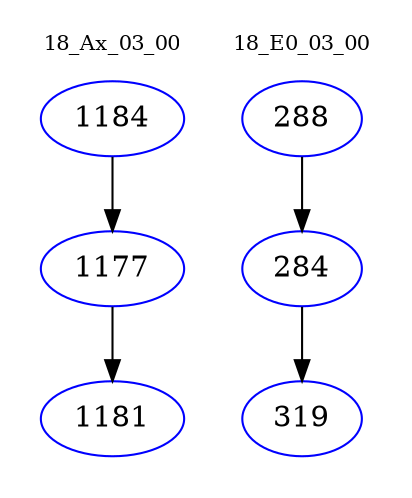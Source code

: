 digraph{
subgraph cluster_0 {
color = white
label = "18_Ax_03_00";
fontsize=10;
T0_1184 [label="1184", color="blue"]
T0_1184 -> T0_1177 [color="black"]
T0_1177 [label="1177", color="blue"]
T0_1177 -> T0_1181 [color="black"]
T0_1181 [label="1181", color="blue"]
}
subgraph cluster_1 {
color = white
label = "18_E0_03_00";
fontsize=10;
T1_288 [label="288", color="blue"]
T1_288 -> T1_284 [color="black"]
T1_284 [label="284", color="blue"]
T1_284 -> T1_319 [color="black"]
T1_319 [label="319", color="blue"]
}
}
